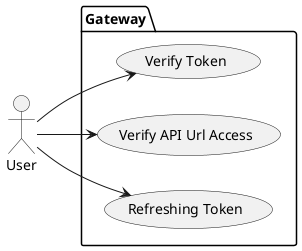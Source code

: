@startuml member-service

left to right direction
actor User as u
package Gateway{
    usecase "Verify Token" as uc1
    usecase "Verify API Url Access" as uc2
    usecase "Refreshing Token" as uc3
}

u --> uc1
u --> uc2
u --> uc3

@enduml